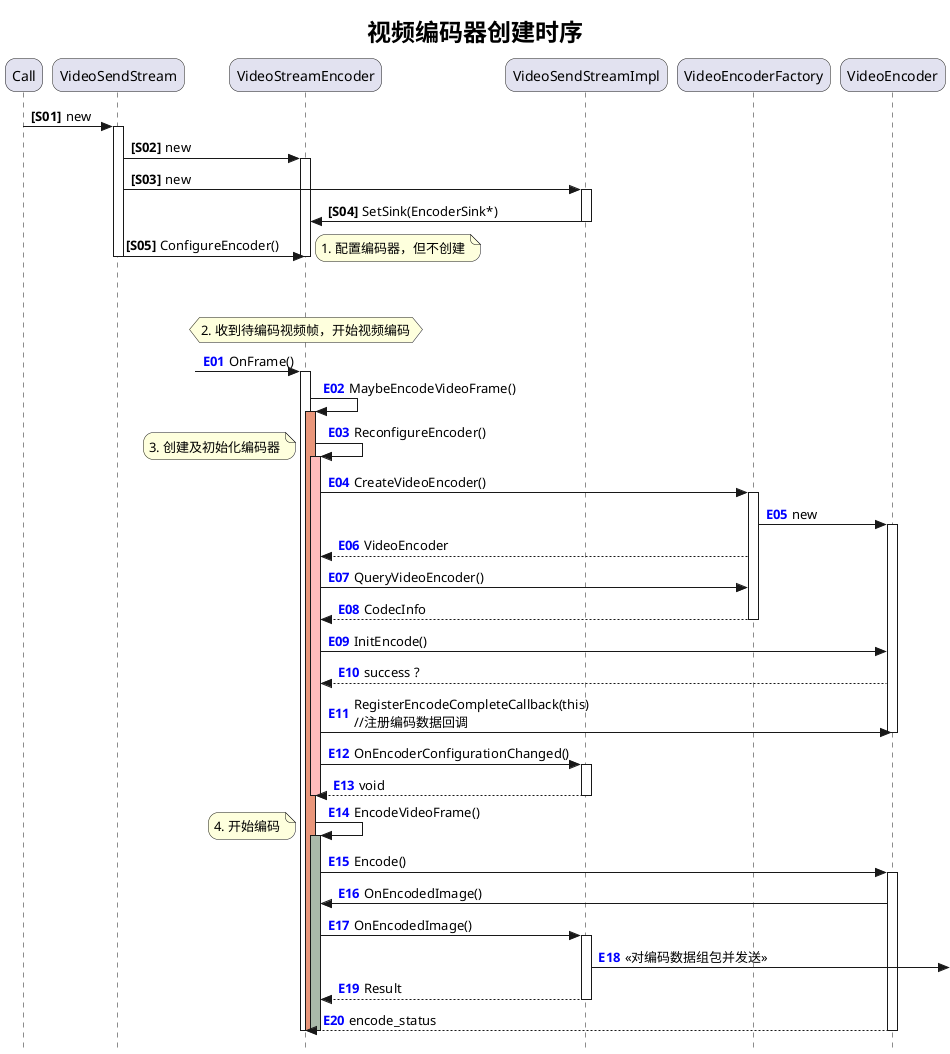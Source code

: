 @startuml Video-Encoder-Create
title <font size=24><b>视频编码器创建时序

autonumber "<b>[S00]"
skinparam style strictuml
skinparam sequenceArrowThickness 1
skinparam roundcorner 20
skinparam maxmessagesize 100

participant "Call" as Call
participant "VideoSendStream" as VSS
participant "VideoStreamEncoder" as VSE
participant "VideoSendStreamImpl" as VSSI
participant "VideoEncoderFactory" as VEF
participant "VideoEncoder" as VE

Call -> VSS ++ : new
VSS -> VSE ++ : new
VSS -> VSSI ++ : new
VSSI -> VSE -- : SetSink(EncoderSink*)
VSS -> VSE -- : ConfigureEncoder()
note right : 1. 配置编码器，但不创建
VSE --

||45||

autonumber "<font color=blue><b>E00 "
hnote over VSE : 2. 收到待编码视频帧，开始视频编码
?-> VSE ++ : OnFrame()

VSE -> VSE ++ #DarkSalmon : MaybeEncodeVideoFrame()

VSE -> VSE ++ #FFBBBB : ReconfigureEncoder()
note left : 3. 创建及初始化编码器
VSE -> VEF ++ : CreateVideoEncoder()
VEF -> VE ++ : new
VEF --> VSE : VideoEncoder
VSE -> VEF : QueryVideoEncoder()
VEF --> VSE -- : CodecInfo
VSE -> VE : InitEncode()
VE --> VSE : success ?
VSE -> VE : RegisterEncodeCompleteCallback(this) //注册编码数据回调
VE--

VSE -> VSSI ++ : OnEncoderConfigurationChanged()
VSSI --> VSE -- : void
VSE --

VSE -> VSE ++ #AABAAA : EncodeVideoFrame()
note left : 4. 开始编码
VSE -> VE ++ : Encode()
VE -> VSE : OnEncodedImage()
VSE -> VSSI ++ : OnEncodedImage()
VSSI ->] : <<对编码数据组包并发送>>
VSSI --> VSE -- : Result
VE --> VSE -- : encode_status
VSE--
VSE--
VSE--
@enduml